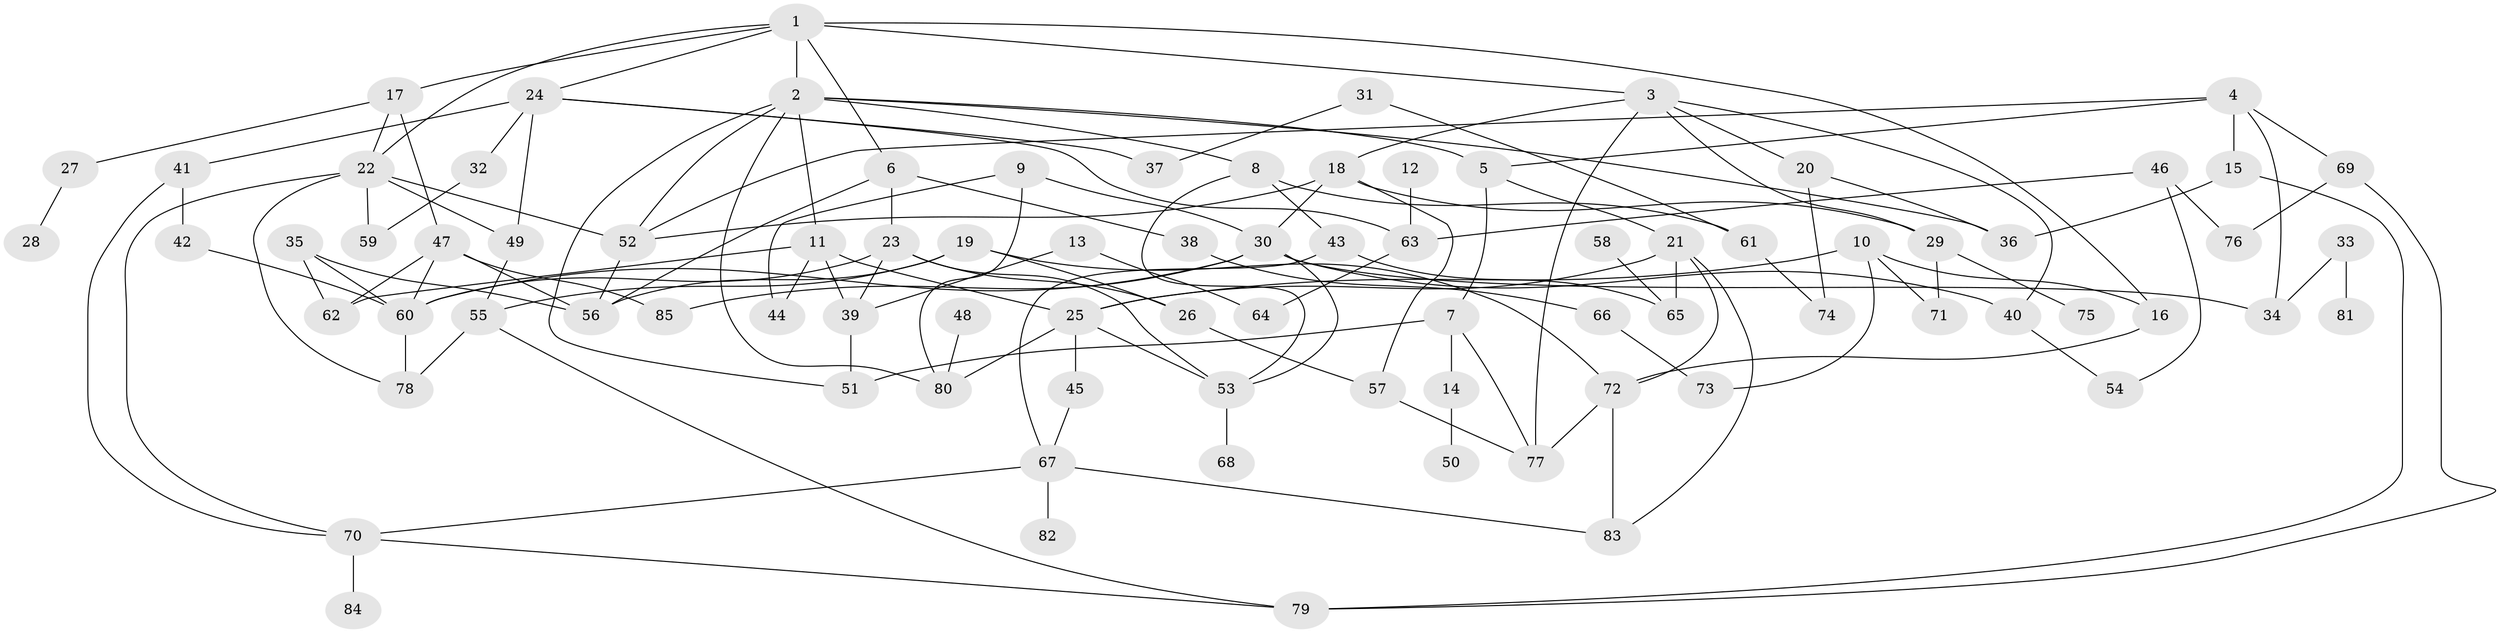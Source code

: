 // original degree distribution, {9: 0.007142857142857143, 4: 0.20714285714285716, 5: 0.06428571428571428, 1: 0.18571428571428572, 6: 0.02142857142857143, 3: 0.22857142857142856, 8: 0.007142857142857143, 2: 0.2785714285714286}
// Generated by graph-tools (version 1.1) at 2025/36/03/04/25 23:36:13]
// undirected, 85 vertices, 141 edges
graph export_dot {
  node [color=gray90,style=filled];
  1;
  2;
  3;
  4;
  5;
  6;
  7;
  8;
  9;
  10;
  11;
  12;
  13;
  14;
  15;
  16;
  17;
  18;
  19;
  20;
  21;
  22;
  23;
  24;
  25;
  26;
  27;
  28;
  29;
  30;
  31;
  32;
  33;
  34;
  35;
  36;
  37;
  38;
  39;
  40;
  41;
  42;
  43;
  44;
  45;
  46;
  47;
  48;
  49;
  50;
  51;
  52;
  53;
  54;
  55;
  56;
  57;
  58;
  59;
  60;
  61;
  62;
  63;
  64;
  65;
  66;
  67;
  68;
  69;
  70;
  71;
  72;
  73;
  74;
  75;
  76;
  77;
  78;
  79;
  80;
  81;
  82;
  83;
  84;
  85;
  1 -- 2 [weight=1.0];
  1 -- 3 [weight=1.0];
  1 -- 6 [weight=1.0];
  1 -- 16 [weight=1.0];
  1 -- 17 [weight=1.0];
  1 -- 22 [weight=1.0];
  1 -- 24 [weight=1.0];
  2 -- 5 [weight=1.0];
  2 -- 8 [weight=1.0];
  2 -- 11 [weight=1.0];
  2 -- 36 [weight=1.0];
  2 -- 51 [weight=1.0];
  2 -- 52 [weight=1.0];
  2 -- 80 [weight=1.0];
  3 -- 18 [weight=1.0];
  3 -- 20 [weight=1.0];
  3 -- 29 [weight=1.0];
  3 -- 40 [weight=1.0];
  3 -- 77 [weight=1.0];
  4 -- 5 [weight=1.0];
  4 -- 15 [weight=1.0];
  4 -- 34 [weight=1.0];
  4 -- 52 [weight=1.0];
  4 -- 69 [weight=1.0];
  5 -- 7 [weight=1.0];
  5 -- 21 [weight=1.0];
  6 -- 23 [weight=1.0];
  6 -- 38 [weight=1.0];
  6 -- 56 [weight=1.0];
  7 -- 14 [weight=1.0];
  7 -- 51 [weight=1.0];
  7 -- 77 [weight=1.0];
  8 -- 43 [weight=1.0];
  8 -- 53 [weight=1.0];
  8 -- 61 [weight=1.0];
  9 -- 30 [weight=1.0];
  9 -- 44 [weight=1.0];
  9 -- 80 [weight=1.0];
  10 -- 16 [weight=1.0];
  10 -- 25 [weight=1.0];
  10 -- 71 [weight=1.0];
  10 -- 73 [weight=1.0];
  11 -- 25 [weight=1.0];
  11 -- 39 [weight=1.0];
  11 -- 44 [weight=1.0];
  11 -- 62 [weight=1.0];
  12 -- 63 [weight=1.0];
  13 -- 39 [weight=1.0];
  13 -- 64 [weight=1.0];
  14 -- 50 [weight=1.0];
  15 -- 36 [weight=1.0];
  15 -- 79 [weight=1.0];
  16 -- 72 [weight=1.0];
  17 -- 22 [weight=1.0];
  17 -- 27 [weight=1.0];
  17 -- 47 [weight=1.0];
  18 -- 29 [weight=1.0];
  18 -- 30 [weight=1.0];
  18 -- 52 [weight=1.0];
  18 -- 57 [weight=1.0];
  19 -- 26 [weight=1.0];
  19 -- 55 [weight=1.0];
  19 -- 56 [weight=1.0];
  19 -- 72 [weight=1.0];
  20 -- 36 [weight=1.0];
  20 -- 74 [weight=1.0];
  21 -- 25 [weight=1.0];
  21 -- 65 [weight=1.0];
  21 -- 72 [weight=1.0];
  21 -- 83 [weight=1.0];
  22 -- 49 [weight=1.0];
  22 -- 52 [weight=1.0];
  22 -- 59 [weight=1.0];
  22 -- 70 [weight=1.0];
  22 -- 78 [weight=1.0];
  23 -- 26 [weight=1.0];
  23 -- 39 [weight=1.0];
  23 -- 53 [weight=1.0];
  23 -- 60 [weight=2.0];
  24 -- 32 [weight=2.0];
  24 -- 37 [weight=1.0];
  24 -- 41 [weight=1.0];
  24 -- 49 [weight=1.0];
  24 -- 63 [weight=1.0];
  25 -- 45 [weight=1.0];
  25 -- 53 [weight=1.0];
  25 -- 80 [weight=1.0];
  26 -- 57 [weight=1.0];
  27 -- 28 [weight=1.0];
  29 -- 71 [weight=1.0];
  29 -- 75 [weight=1.0];
  30 -- 34 [weight=1.0];
  30 -- 40 [weight=1.0];
  30 -- 53 [weight=1.0];
  30 -- 60 [weight=1.0];
  30 -- 85 [weight=1.0];
  31 -- 37 [weight=1.0];
  31 -- 61 [weight=1.0];
  32 -- 59 [weight=1.0];
  33 -- 34 [weight=1.0];
  33 -- 81 [weight=1.0];
  35 -- 56 [weight=1.0];
  35 -- 60 [weight=1.0];
  35 -- 62 [weight=1.0];
  38 -- 66 [weight=1.0];
  39 -- 51 [weight=1.0];
  40 -- 54 [weight=1.0];
  41 -- 42 [weight=1.0];
  41 -- 70 [weight=1.0];
  42 -- 60 [weight=1.0];
  43 -- 65 [weight=1.0];
  43 -- 67 [weight=1.0];
  45 -- 67 [weight=1.0];
  46 -- 54 [weight=1.0];
  46 -- 63 [weight=1.0];
  46 -- 76 [weight=1.0];
  47 -- 56 [weight=1.0];
  47 -- 60 [weight=1.0];
  47 -- 62 [weight=1.0];
  47 -- 85 [weight=1.0];
  48 -- 80 [weight=1.0];
  49 -- 55 [weight=1.0];
  52 -- 56 [weight=1.0];
  53 -- 68 [weight=1.0];
  55 -- 78 [weight=1.0];
  55 -- 79 [weight=1.0];
  57 -- 77 [weight=1.0];
  58 -- 65 [weight=1.0];
  60 -- 78 [weight=1.0];
  61 -- 74 [weight=1.0];
  63 -- 64 [weight=1.0];
  66 -- 73 [weight=1.0];
  67 -- 70 [weight=1.0];
  67 -- 82 [weight=1.0];
  67 -- 83 [weight=1.0];
  69 -- 76 [weight=1.0];
  69 -- 79 [weight=1.0];
  70 -- 79 [weight=1.0];
  70 -- 84 [weight=1.0];
  72 -- 77 [weight=1.0];
  72 -- 83 [weight=1.0];
}
